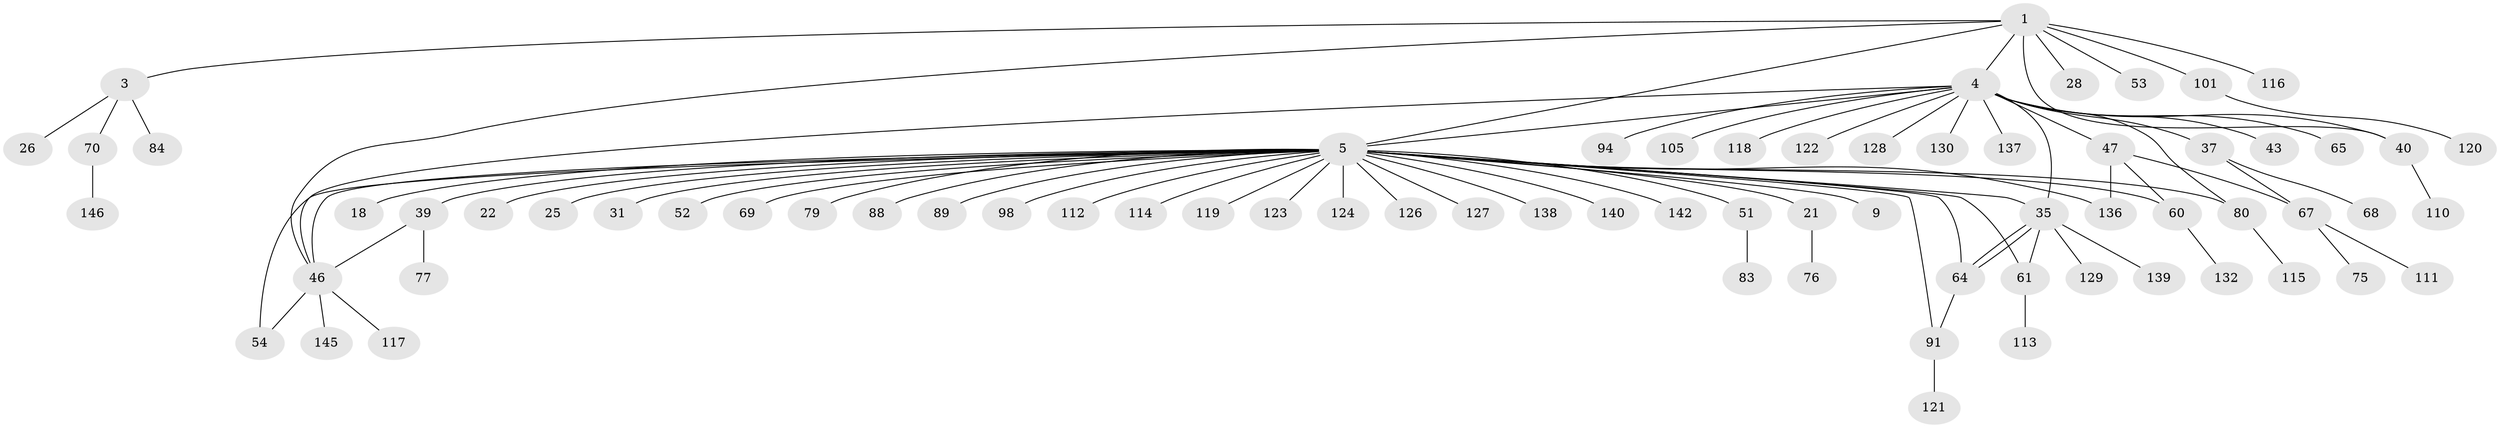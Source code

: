 // original degree distribution, {2: 0.20945945945945946, 10: 0.006756756756756757, 4: 0.08108108108108109, 19: 0.013513513513513514, 14: 0.006756756756756757, 3: 0.0945945945945946, 5: 0.02027027027027027, 1: 0.527027027027027, 7: 0.02027027027027027, 6: 0.013513513513513514, 8: 0.006756756756756757}
// Generated by graph-tools (version 1.1) at 2025/14/03/09/25 04:14:45]
// undirected, 74 vertices, 88 edges
graph export_dot {
graph [start="1"]
  node [color=gray90,style=filled];
  1 [super="+2"];
  3;
  4 [super="+63+24+86+72+48+8+14"];
  5 [super="+66+10+55+36+23+7+6+103+11+44+29"];
  9;
  18 [super="+141"];
  21 [super="+78+27+38"];
  22;
  25;
  26;
  28 [super="+56"];
  31;
  35 [super="+82+57+134+62"];
  37;
  39 [super="+45"];
  40 [super="+106"];
  43;
  46 [super="+50+96+107+58+49"];
  47 [super="+71"];
  51;
  52;
  53;
  54;
  60;
  61;
  64;
  65;
  67 [super="+95"];
  68;
  69;
  70;
  75;
  76;
  77;
  79;
  80 [super="+109+97"];
  83;
  84;
  88;
  89;
  91 [super="+92+102"];
  94;
  98;
  101;
  105 [super="+125"];
  110;
  111;
  112;
  113;
  114 [super="+131"];
  115;
  116;
  117;
  118;
  119;
  120;
  121;
  122;
  123 [super="+143"];
  124;
  126;
  127;
  128;
  129;
  130;
  132;
  136;
  137;
  138;
  139;
  140;
  142;
  145;
  146;
  1 -- 4;
  1 -- 3;
  1 -- 5;
  1 -- 101;
  1 -- 40;
  1 -- 46;
  1 -- 116;
  1 -- 53;
  1 -- 28;
  3 -- 26;
  3 -- 70;
  3 -- 84;
  4 -- 43;
  4 -- 47;
  4 -- 65;
  4 -- 94;
  4 -- 105;
  4 -- 118;
  4 -- 137 [weight=2];
  4 -- 35;
  4 -- 40;
  4 -- 122;
  4 -- 5;
  4 -- 80 [weight=2];
  4 -- 46 [weight=2];
  4 -- 128;
  4 -- 130;
  4 -- 37;
  5 -- 9;
  5 -- 18 [weight=2];
  5 -- 61;
  5 -- 124;
  5 -- 138;
  5 -- 140;
  5 -- 64;
  5 -- 136;
  5 -- 123;
  5 -- 60;
  5 -- 88;
  5 -- 91;
  5 -- 114;
  5 -- 98;
  5 -- 69;
  5 -- 46 [weight=2];
  5 -- 51;
  5 -- 52;
  5 -- 25 [weight=2];
  5 -- 127;
  5 -- 142;
  5 -- 35 [weight=3];
  5 -- 39;
  5 -- 79;
  5 -- 80 [weight=2];
  5 -- 21;
  5 -- 54;
  5 -- 119;
  5 -- 22;
  5 -- 89;
  5 -- 126;
  5 -- 31;
  5 -- 112;
  21 -- 76;
  35 -- 64;
  35 -- 64;
  35 -- 129;
  35 -- 139;
  35 -- 61;
  37 -- 67;
  37 -- 68;
  39 -- 77;
  39 -- 46;
  40 -- 110;
  46 -- 117;
  46 -- 54;
  46 -- 145;
  47 -- 60;
  47 -- 136;
  47 -- 67;
  51 -- 83;
  60 -- 132;
  61 -- 113;
  64 -- 91;
  67 -- 75;
  67 -- 111;
  70 -- 146;
  80 -- 115;
  91 -- 121;
  101 -- 120;
}

